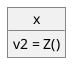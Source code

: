 {
  "sha1": "ft91iy3n2yk552du5xwgo3yrcrtd5xd",
  "insertion": {
    "when": "2024-06-01T09:03:06.643Z",
    "url": "https://forum.plantuml.net/14341/using-parenthesis-in-object-diagram-field-values",
    "user": "plantuml@gmail.com"
  }
}
@startuml
object x
x : v2 = Z() 
' x : v3 = a
@enduml
